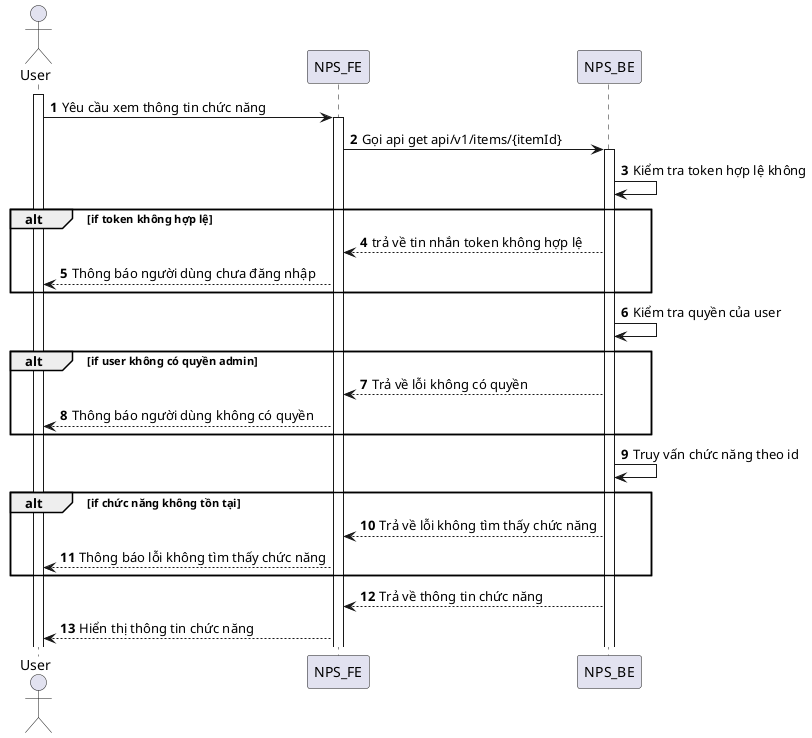 @startuml
autonumber
actor User
activate User
User -> NPS_FE: Yêu cầu xem thông tin chức năng
activate NPS_FE
NPS_FE -> NPS_BE: Gọi api get api/v1/items/{itemId}
activate NPS_BE
NPS_BE -> NPS_BE: Kiểm tra token hợp lệ không
alt if token không hợp lệ
NPS_BE --> NPS_FE: trả về tin nhắn token không hợp lệ
NPS_FE --> User: Thông báo người dùng chưa đăng nhập
end
NPS_BE -> NPS_BE: Kiểm tra quyền của user
alt if user không có quyền admin
NPS_BE --> NPS_FE: Trả về lỗi không có quyền
NPS_FE --> User: Thông báo người dùng không có quyền
end
NPS_BE -> NPS_BE: Truy vấn chức năng theo id
alt if chức năng không tồn tại
NPS_BE --> NPS_FE: Trả về lỗi không tìm thấy chức năng
NPS_FE --> User: Thông báo lỗi không tìm thấy chức năng
end
NPS_BE --> NPS_FE: Trả về thông tin chức năng
NPS_FE --> User: Hiển thị thông tin chức năng
@enduml